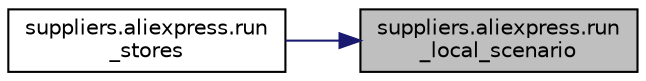 digraph "suppliers.aliexpress.run_local_scenario"
{
 // LATEX_PDF_SIZE
  edge [fontname="Helvetica",fontsize="10",labelfontname="Helvetica",labelfontsize="10"];
  node [fontname="Helvetica",fontsize="10",shape=record];
  rankdir="RL";
  Node1 [label="suppliers.aliexpress.run\l_local_scenario",height=0.2,width=0.4,color="black", fillcolor="grey75", style="filled", fontcolor="black",tooltip=" "];
  Node1 -> Node2 [dir="back",color="midnightblue",fontsize="10",style="solid",fontname="Helvetica"];
  Node2 [label="suppliers.aliexpress.run\l_stores",height=0.2,width=0.4,color="black", fillcolor="white", style="filled",URL="$d7/dc2/namespacesuppliers_1_1aliexpress_ae164617949d8466cbb969d4907a97352.html#ae164617949d8466cbb969d4907a97352",tooltip=" "];
}

